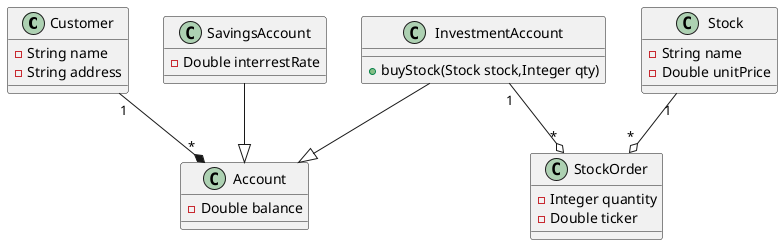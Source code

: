 @startuml

class Customer{
 - String name
 - String address

}
class Account{
 - Double balance
}

class Stock{
  - String name
  - Double unitPrice
}

class InvestmentAccount{
 
 + buyStock(Stock stock,Integer qty) 
}

class SavingsAccount{
  - Double interrestRate

}

class StockOrder{
  - Integer quantity
  - Double ticker
}

InvestmentAccount --|> Account
SavingsAccount --|> Account

Stock "1" --o "*" StockOrder
InvestmentAccount "1" --o "*" StockOrder

Customer "1" --* "*" Account
@enduml